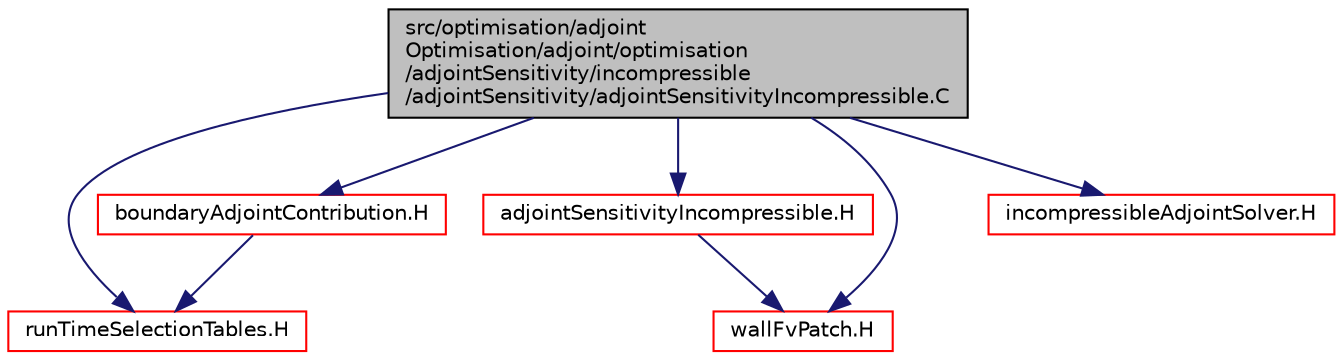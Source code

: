 digraph "src/optimisation/adjointOptimisation/adjoint/optimisation/adjointSensitivity/incompressible/adjointSensitivity/adjointSensitivityIncompressible.C"
{
  bgcolor="transparent";
  edge [fontname="Helvetica",fontsize="10",labelfontname="Helvetica",labelfontsize="10"];
  node [fontname="Helvetica",fontsize="10",shape=record];
  Node1 [label="src/optimisation/adjoint\lOptimisation/adjoint/optimisation\l/adjointSensitivity/incompressible\l/adjointSensitivity/adjointSensitivityIncompressible.C",height=0.2,width=0.4,color="black", fillcolor="grey75", style="filled" fontcolor="black"];
  Node1 -> Node2 [color="midnightblue",fontsize="10",style="solid",fontname="Helvetica"];
  Node2 [label="runTimeSelectionTables.H",height=0.2,width=0.4,color="red",URL="$runTimeSelectionTables_8H.html",tooltip="Macros to ease declaration of run-time selection tables. "];
  Node1 -> Node3 [color="midnightblue",fontsize="10",style="solid",fontname="Helvetica"];
  Node3 [label="adjointSensitivityIncompressible.H",height=0.2,width=0.4,color="red",URL="$adjointSensitivityIncompressible_8H.html"];
  Node3 -> Node4 [color="midnightblue",fontsize="10",style="solid",fontname="Helvetica"];
  Node4 [label="wallFvPatch.H",height=0.2,width=0.4,color="red",URL="$wallFvPatch_8H.html"];
  Node1 -> Node5 [color="midnightblue",fontsize="10",style="solid",fontname="Helvetica"];
  Node5 [label="boundaryAdjointContribution.H",height=0.2,width=0.4,color="red",URL="$boundaryAdjointContribution_8H.html"];
  Node5 -> Node2 [color="midnightblue",fontsize="10",style="solid",fontname="Helvetica"];
  Node1 -> Node6 [color="midnightblue",fontsize="10",style="solid",fontname="Helvetica"];
  Node6 [label="incompressibleAdjointSolver.H",height=0.2,width=0.4,color="red",URL="$incompressibleAdjointSolver_8H.html"];
  Node1 -> Node4 [color="midnightblue",fontsize="10",style="solid",fontname="Helvetica"];
}
